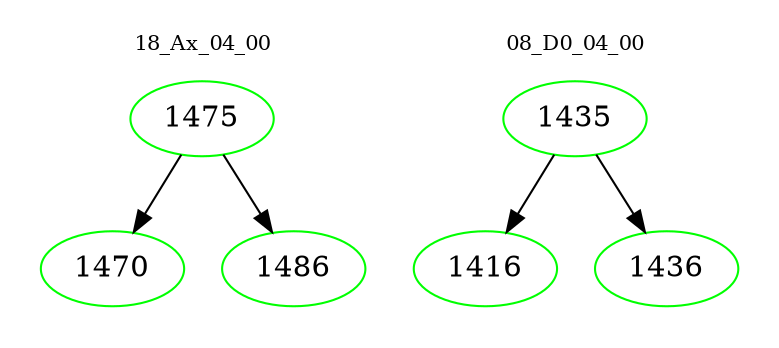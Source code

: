 digraph{
subgraph cluster_0 {
color = white
label = "18_Ax_04_00";
fontsize=10;
T0_1475 [label="1475", color="green"]
T0_1475 -> T0_1470 [color="black"]
T0_1470 [label="1470", color="green"]
T0_1475 -> T0_1486 [color="black"]
T0_1486 [label="1486", color="green"]
}
subgraph cluster_1 {
color = white
label = "08_D0_04_00";
fontsize=10;
T1_1435 [label="1435", color="green"]
T1_1435 -> T1_1416 [color="black"]
T1_1416 [label="1416", color="green"]
T1_1435 -> T1_1436 [color="black"]
T1_1436 [label="1436", color="green"]
}
}
